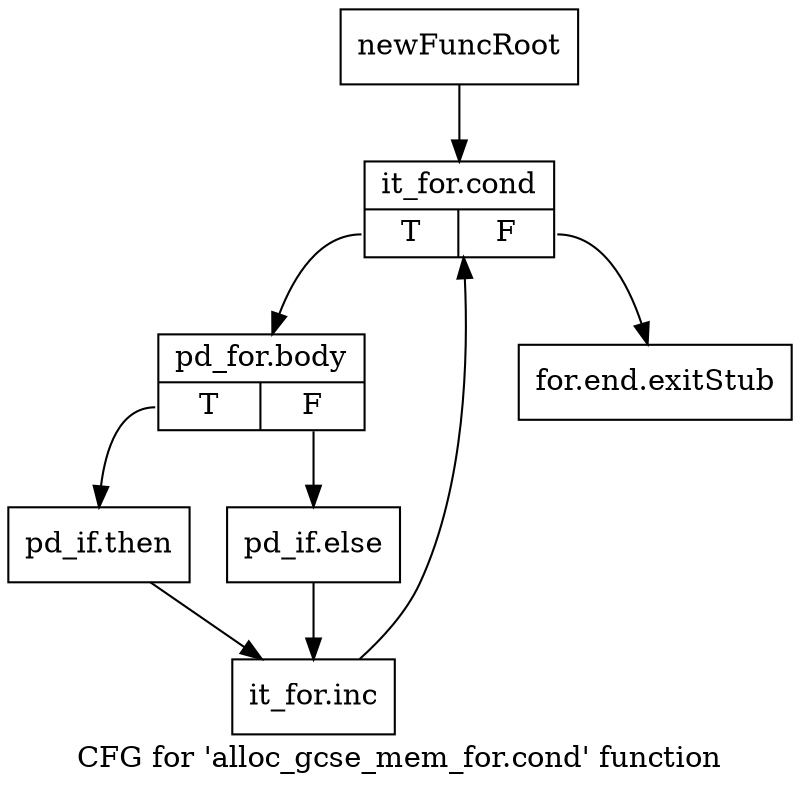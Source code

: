 digraph "CFG for 'alloc_gcse_mem_for.cond' function" {
	label="CFG for 'alloc_gcse_mem_for.cond' function";

	Node0xb0fefd0 [shape=record,label="{newFuncRoot}"];
	Node0xb0fefd0 -> Node0xb0ff070;
	Node0xb0ff020 [shape=record,label="{for.end.exitStub}"];
	Node0xb0ff070 [shape=record,label="{it_for.cond|{<s0>T|<s1>F}}"];
	Node0xb0ff070:s0 -> Node0xb0ff0c0;
	Node0xb0ff070:s1 -> Node0xb0ff020;
	Node0xb0ff0c0 [shape=record,label="{pd_for.body|{<s0>T|<s1>F}}"];
	Node0xb0ff0c0:s0 -> Node0xb0ff160;
	Node0xb0ff0c0:s1 -> Node0xb0ff110;
	Node0xb0ff110 [shape=record,label="{pd_if.else}"];
	Node0xb0ff110 -> Node0xb0ff1b0;
	Node0xb0ff160 [shape=record,label="{pd_if.then}"];
	Node0xb0ff160 -> Node0xb0ff1b0;
	Node0xb0ff1b0 [shape=record,label="{it_for.inc}"];
	Node0xb0ff1b0 -> Node0xb0ff070;
}
